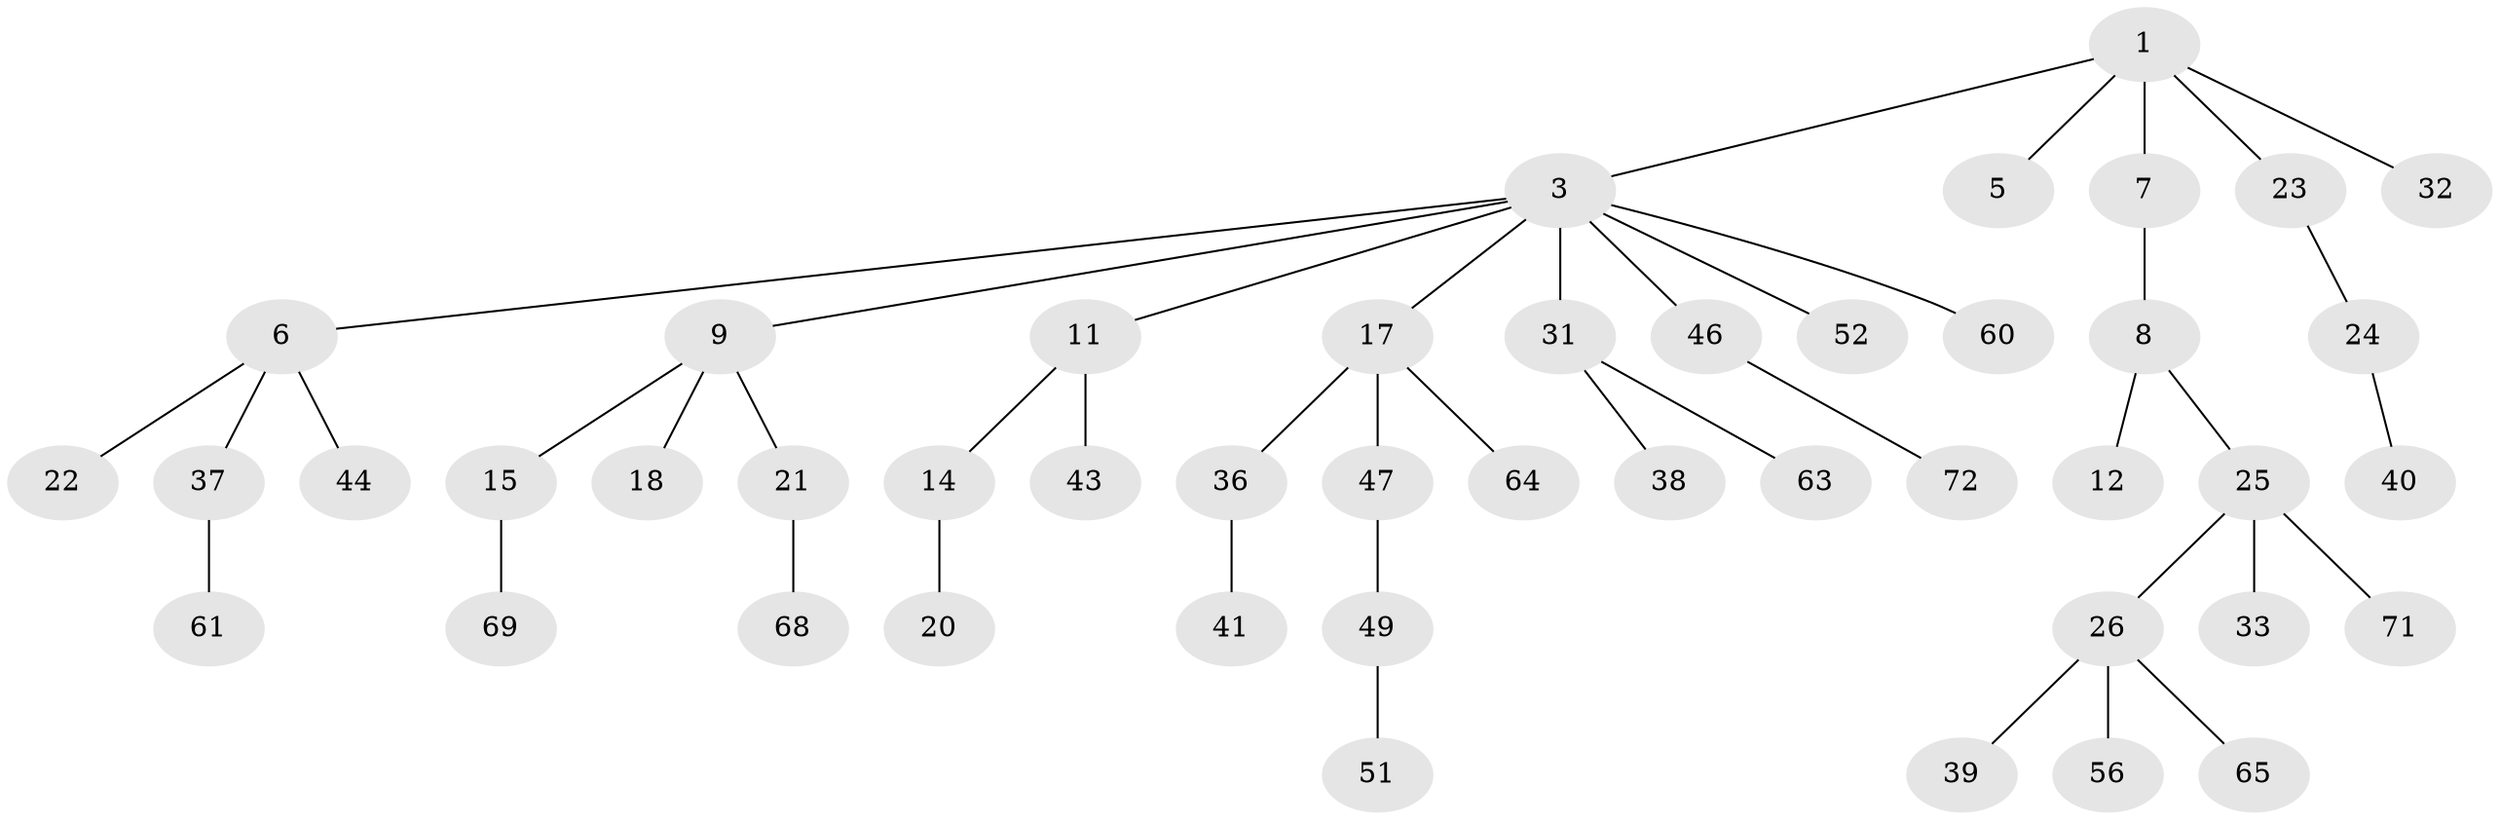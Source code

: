 // Generated by graph-tools (version 1.1) at 2025/52/02/27/25 19:52:12]
// undirected, 46 vertices, 45 edges
graph export_dot {
graph [start="1"]
  node [color=gray90,style=filled];
  1 [super="+2"];
  3 [super="+4"];
  5;
  6 [super="+16"];
  7 [super="+45"];
  8 [super="+13"];
  9 [super="+10"];
  11 [super="+62"];
  12;
  14 [super="+19"];
  15 [super="+27"];
  17 [super="+30"];
  18 [super="+28"];
  20 [super="+35"];
  21 [super="+58"];
  22;
  23 [super="+59"];
  24 [super="+29"];
  25 [super="+66"];
  26 [super="+53"];
  31 [super="+34"];
  32;
  33;
  36;
  37 [super="+42"];
  38 [super="+57"];
  39;
  40;
  41 [super="+55"];
  43;
  44;
  46 [super="+54"];
  47 [super="+48"];
  49 [super="+50"];
  51;
  52;
  56;
  60;
  61 [super="+70"];
  63 [super="+67"];
  64;
  65;
  68;
  69;
  71;
  72;
  1 -- 3;
  1 -- 5;
  1 -- 7;
  1 -- 32;
  1 -- 23;
  3 -- 9;
  3 -- 31;
  3 -- 52;
  3 -- 60;
  3 -- 17;
  3 -- 6;
  3 -- 11;
  3 -- 46;
  6 -- 44;
  6 -- 37;
  6 -- 22;
  7 -- 8;
  8 -- 12;
  8 -- 25;
  9 -- 21;
  9 -- 18;
  9 -- 15;
  11 -- 14;
  11 -- 43;
  14 -- 20;
  15 -- 69;
  17 -- 47;
  17 -- 64;
  17 -- 36;
  21 -- 68;
  23 -- 24;
  24 -- 40;
  25 -- 26;
  25 -- 33;
  25 -- 71;
  26 -- 39;
  26 -- 56;
  26 -- 65;
  31 -- 63;
  31 -- 38;
  36 -- 41;
  37 -- 61;
  46 -- 72;
  47 -- 49;
  49 -- 51;
}
